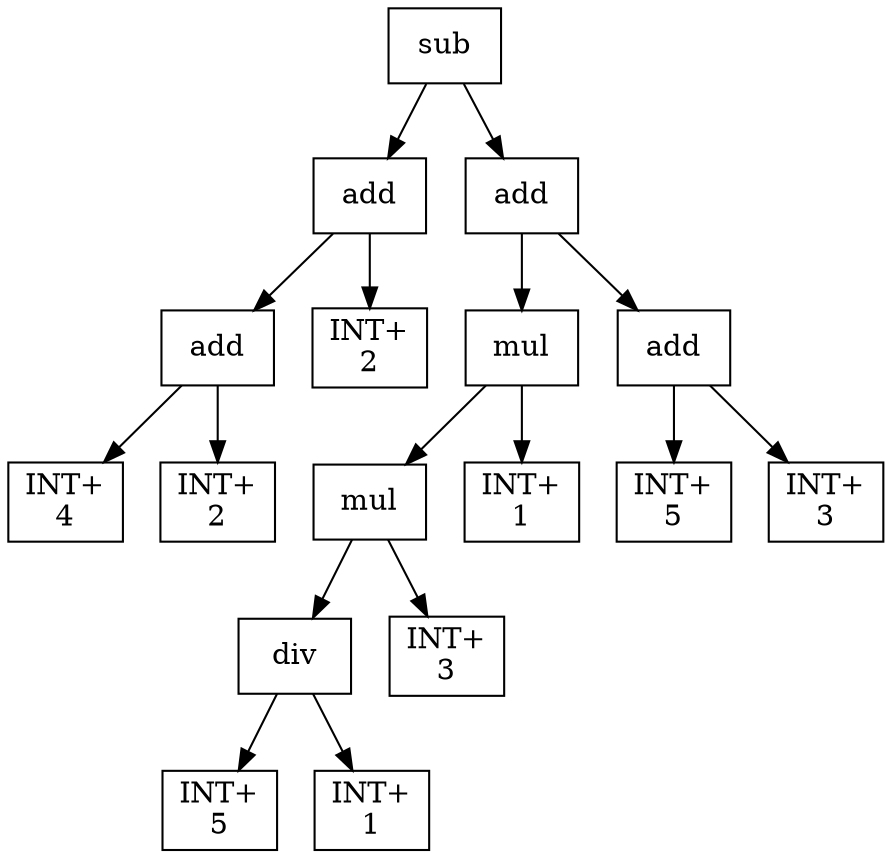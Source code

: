 digraph expr {
  node [shape=box];
  n1 [label="sub"];
  n2 [label="add"];
  n3 [label="add"];
  n4 [label="INT+\n4"];
  n5 [label="INT+\n2"];
  n3 -> n4;
  n3 -> n5;
  n6 [label="INT+\n2"];
  n2 -> n3;
  n2 -> n6;
  n7 [label="add"];
  n8 [label="mul"];
  n9 [label="mul"];
  n10 [label="div"];
  n11 [label="INT+\n5"];
  n12 [label="INT+\n1"];
  n10 -> n11;
  n10 -> n12;
  n13 [label="INT+\n3"];
  n9 -> n10;
  n9 -> n13;
  n14 [label="INT+\n1"];
  n8 -> n9;
  n8 -> n14;
  n15 [label="add"];
  n16 [label="INT+\n5"];
  n17 [label="INT+\n3"];
  n15 -> n16;
  n15 -> n17;
  n7 -> n8;
  n7 -> n15;
  n1 -> n2;
  n1 -> n7;
}